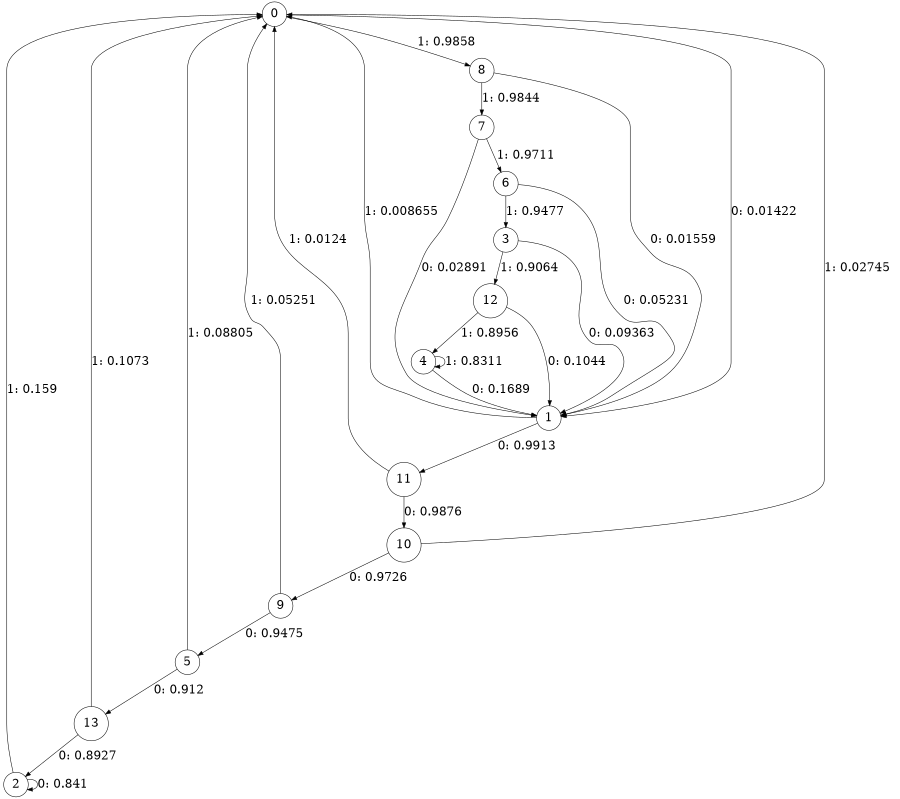 digraph "ch4_both_grouped_diff_L8" {
size = "6,8.5";
ratio = "fill";
node [shape = circle];
node [fontsize = 24];
edge [fontsize = 24];
0 -> 1 [label = "0: 0.01422  "];
0 -> 8 [label = "1: 0.9858   "];
1 -> 11 [label = "0: 0.9913   "];
1 -> 0 [label = "1: 0.008655  "];
2 -> 2 [label = "0: 0.841    "];
2 -> 0 [label = "1: 0.159    "];
3 -> 1 [label = "0: 0.09363  "];
3 -> 12 [label = "1: 0.9064   "];
4 -> 1 [label = "0: 0.1689   "];
4 -> 4 [label = "1: 0.8311   "];
5 -> 13 [label = "0: 0.912    "];
5 -> 0 [label = "1: 0.08805  "];
6 -> 1 [label = "0: 0.05231  "];
6 -> 3 [label = "1: 0.9477   "];
7 -> 1 [label = "0: 0.02891  "];
7 -> 6 [label = "1: 0.9711   "];
8 -> 1 [label = "0: 0.01559  "];
8 -> 7 [label = "1: 0.9844   "];
9 -> 5 [label = "0: 0.9475   "];
9 -> 0 [label = "1: 0.05251  "];
10 -> 9 [label = "0: 0.9726   "];
10 -> 0 [label = "1: 0.02745  "];
11 -> 10 [label = "0: 0.9876   "];
11 -> 0 [label = "1: 0.0124   "];
12 -> 1 [label = "0: 0.1044   "];
12 -> 4 [label = "1: 0.8956   "];
13 -> 2 [label = "0: 0.8927   "];
13 -> 0 [label = "1: 0.1073   "];
}